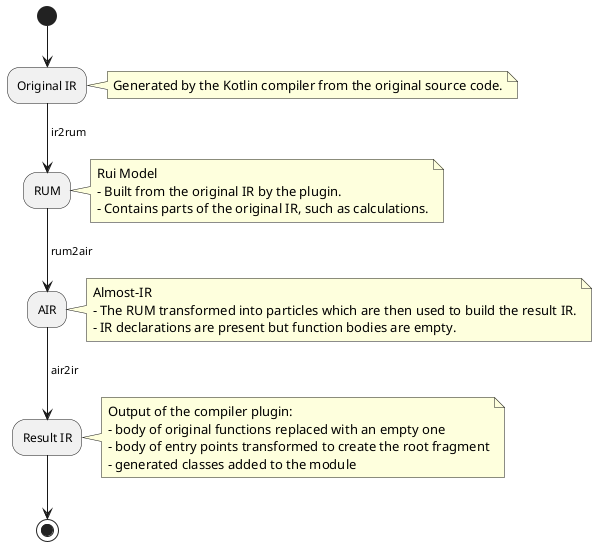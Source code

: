 @startuml
(*) --> "Original IR"
note right: Generated by the Kotlin compiler from the original source code.
--> [ ir2rum] RUM
note right
Rui Model
- Built from the original IR by the plugin.
- Contains parts of the original IR, such as calculations.
end note
--> [ rum2air]"AIR"
note right
Almost-IR
- The RUM transformed into particles which are then used to build the result IR.
- IR declarations are present but function bodies are empty.
end note
--> [ air2ir]"Result IR"
note right
Output of the compiler plugin:
- body of original functions replaced with an empty one
- body of entry points transformed to create the root fragment
- generated classes added to the module
end note
--> (*)
@enduml
